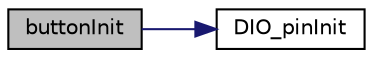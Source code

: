 digraph "buttonInit"
{
 // LATEX_PDF_SIZE
  edge [fontname="Helvetica",fontsize="10",labelfontname="Helvetica",labelfontsize="10"];
  node [fontname="Helvetica",fontsize="10",shape=record];
  rankdir="LR";
  Node1 [label="buttonInit",height=0.2,width=0.4,color="black", fillcolor="grey75", style="filled", fontcolor="black",tooltip=" "];
  Node1 -> Node2 [color="midnightblue",fontsize="10",style="solid",fontname="Helvetica"];
  Node2 [label="DIO_pinInit",height=0.2,width=0.4,color="black", fillcolor="white", style="filled",URL="$_d_i_o_8c.html#ad0f643c0f450b845ca5aa2237a9a5785",tooltip="Set the direction of the pin."];
}
